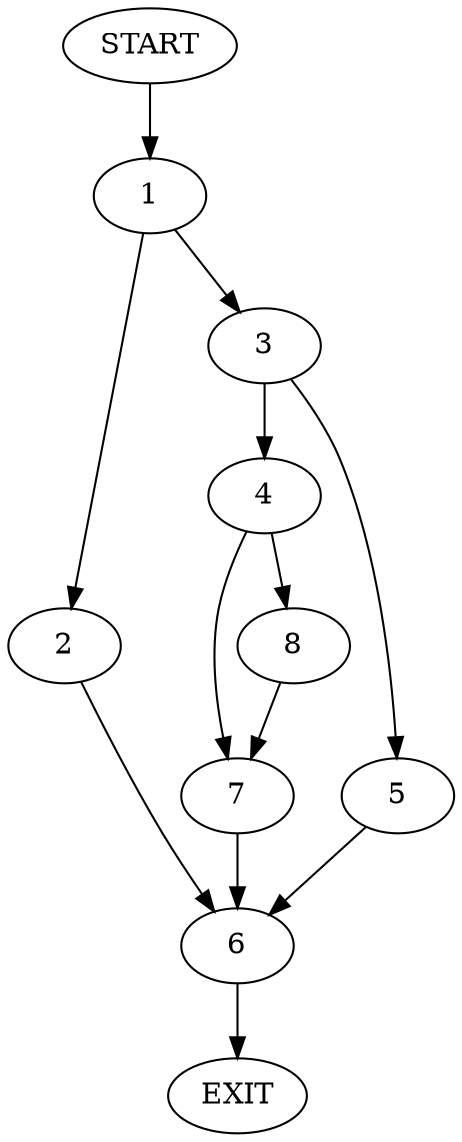 digraph {
0 [label="START"]
9 [label="EXIT"]
0 -> 1
1 -> 2
1 -> 3
3 -> 4
3 -> 5
2 -> 6
6 -> 9
5 -> 6
4 -> 7
4 -> 8
8 -> 7
7 -> 6
}

